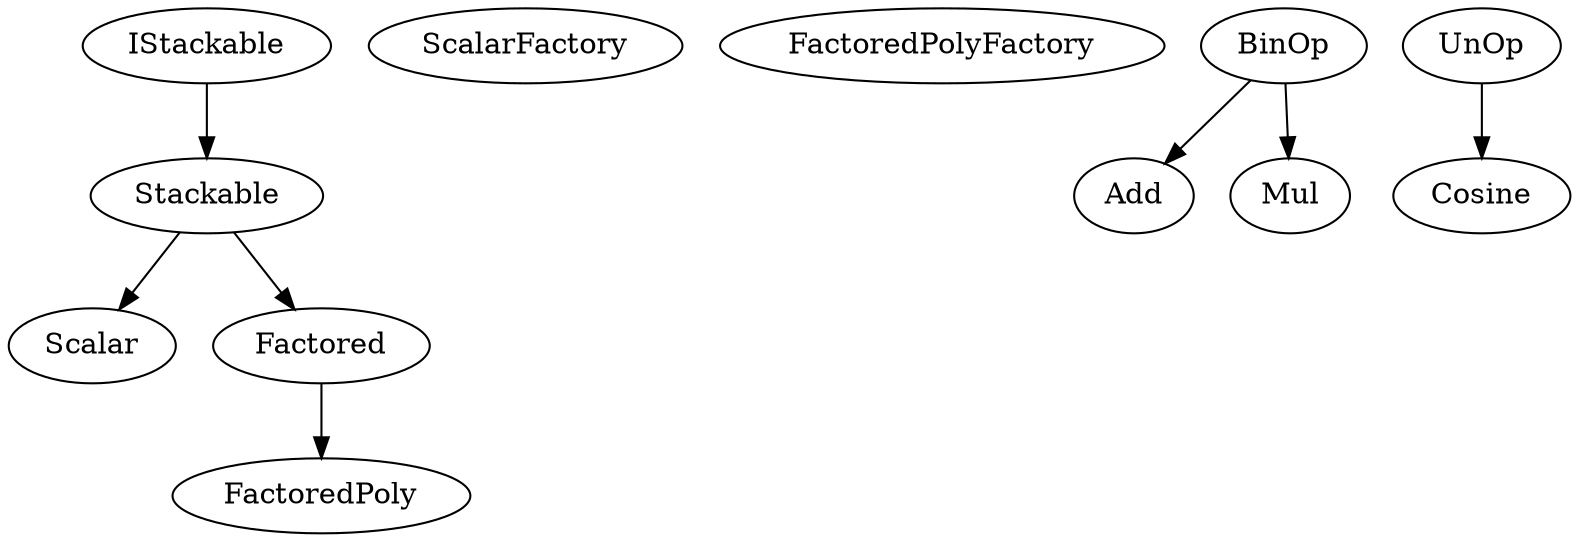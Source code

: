 digraph foobar {
/* All the classes.... Just Scalar and FactoredPolynomial */
   scalar [ label="Scalar" ]
   scalarfac [ label="ScalarFactory" ]
   factored [ label="Factored" ]
   fp [ label="FactoredPoly" ]
   fpfac [ label="FactoredPolyFactory" ]
   stackable [ label="Stackable" ]
   istackable [ label="IStackable" ]
/* All the operations... Just add, mul, cos */
   binop [ label="BinOp" ]
   add [ label="Add" ]
   mul [ label="Mul" ]
   unop [ label="UnOp" ]
   cos [ label="Cosine" ]

   binop -> add
   binop -> mul
   unop -> cos
   
   istackable -> stackable
   stackable -> scalar
   stackable -> factored

   factored -> fp
   fpfac
   scalarfac

   
}
/*
Add
BinOp

DomainErr
DomainErrFactory

Factored
FactoredPolynomial
FactoredPolynomialFactory

IStackable
Mul

Polynomial
PolynomialFactory

SFactory

Scalar
ScalarFactory

Stackable
*/
